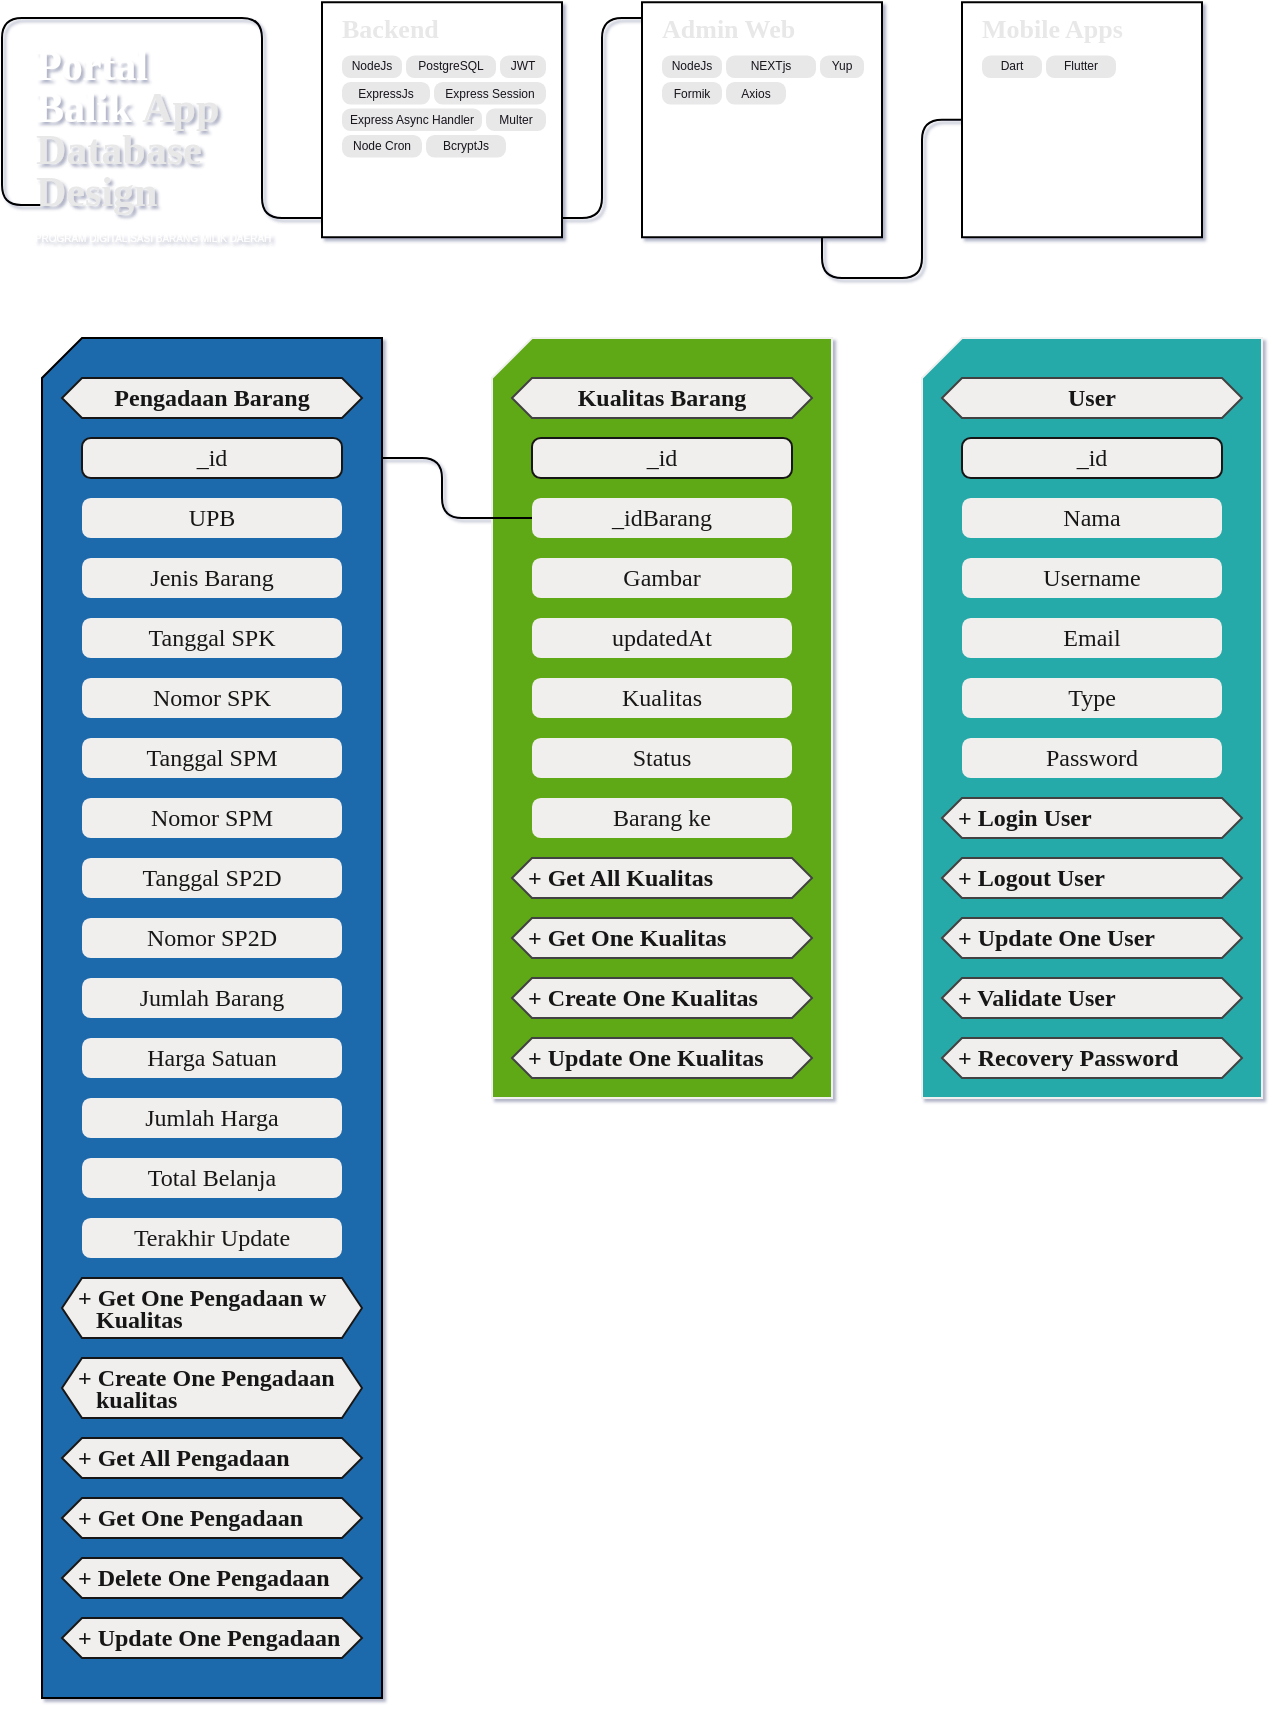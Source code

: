 <mxfile>
    <diagram id="JGajxDdjAc00qLDBg5mU" name="DB Design">
        <mxGraphModel dx="322" dy="124" grid="1" gridSize="10" guides="1" tooltips="1" connect="1" arrows="1" fold="1" page="1" pageScale="1" pageWidth="850" pageHeight="1100" background="none" math="0" shadow="1">
            <root>
                <mxCell id="0"/>
                <mxCell id="1" parent="0"/>
                <mxCell id="62" value="" style="group;" vertex="1" connectable="0" parent="1">
                    <mxGeometry x="255" y="190" width="170" height="380" as="geometry"/>
                </mxCell>
                <mxCell id="24" value="" style="shape=card;whiteSpace=wrap;html=1;fontFamily=Garamond;size=20;fillColor=#60a917;fontColor=#ffffff;strokeColor=#F0F0F0;" vertex="1" parent="62">
                    <mxGeometry width="170" height="380" as="geometry"/>
                </mxCell>
                <mxCell id="25" value="&lt;span&gt;&lt;font face=&quot;Garamond&quot;&gt;Kualitas Barang&lt;/font&gt;&lt;/span&gt;" style="shape=hexagon;perimeter=hexagonPerimeter2;whiteSpace=wrap;html=1;fixedSize=1;size=10;fontStyle=1;fillColor=#F0EFED;fontColor=#191919;strokeColor=#434242;" vertex="1" parent="62">
                    <mxGeometry x="10" y="20" width="150" height="20" as="geometry"/>
                </mxCell>
                <mxCell id="40" value="_id" style="rounded=1;whiteSpace=wrap;html=1;fontFamily=Garamond;fillColor=#F0EFED;fontColor=#191919;strokeColor=#191919;arcSize=22;" vertex="1" parent="62">
                    <mxGeometry x="20" y="50" width="130" height="20" as="geometry"/>
                </mxCell>
                <mxCell id="41" value="_idBarang" style="rounded=1;whiteSpace=wrap;html=1;fontFamily=Garamond;fillColor=#F0EFED;fontColor=#191919;strokeColor=none;arcSize=22;gradientColor=none;" vertex="1" parent="62">
                    <mxGeometry x="20" y="80" width="130" height="20" as="geometry"/>
                </mxCell>
                <mxCell id="42" value="Gambar" style="rounded=1;whiteSpace=wrap;html=1;fontFamily=Garamond;fillColor=#F0EFED;fontColor=#191919;strokeColor=none;arcSize=22;gradientColor=none;" vertex="1" parent="62">
                    <mxGeometry x="20" y="110" width="130" height="20" as="geometry"/>
                </mxCell>
                <mxCell id="43" value="updatedAt" style="rounded=1;whiteSpace=wrap;html=1;fontFamily=Garamond;fillColor=#F0EFED;fontColor=#191919;strokeColor=none;arcSize=22;gradientColor=none;" vertex="1" parent="62">
                    <mxGeometry x="20" y="140" width="130" height="20" as="geometry"/>
                </mxCell>
                <mxCell id="44" value="Kualitas" style="rounded=1;whiteSpace=wrap;html=1;fontFamily=Garamond;fillColor=#F0EFED;fontColor=#191919;strokeColor=none;arcSize=22;gradientColor=none;" vertex="1" parent="62">
                    <mxGeometry x="20" y="170" width="130" height="20" as="geometry"/>
                </mxCell>
                <mxCell id="45" value="Status" style="rounded=1;whiteSpace=wrap;html=1;fontFamily=Garamond;fillColor=#F0EFED;fontColor=#191919;strokeColor=none;arcSize=22;gradientColor=none;" vertex="1" parent="62">
                    <mxGeometry x="20" y="200" width="130" height="20" as="geometry"/>
                </mxCell>
                <mxCell id="46" value="Barang ke" style="rounded=1;whiteSpace=wrap;html=1;fontFamily=Garamond;fillColor=#F0EFED;fontColor=#191919;strokeColor=none;arcSize=22;gradientColor=none;" vertex="1" parent="62">
                    <mxGeometry x="20" y="230" width="130" height="20" as="geometry"/>
                </mxCell>
                <mxCell id="53" value="&lt;div style=&quot;&quot;&gt;&lt;span style=&quot;font-family: Garamond; background-color: initial;&quot;&gt;&amp;nbsp; + Get All Kualitas&lt;/span&gt;&lt;/div&gt;" style="shape=hexagon;perimeter=hexagonPerimeter2;whiteSpace=wrap;html=1;fixedSize=1;size=10;fontStyle=1;fillColor=#F0EFED;fontColor=#191919;strokeColor=#434242;align=left;" vertex="1" parent="62">
                    <mxGeometry x="10" y="260" width="150" height="20" as="geometry"/>
                </mxCell>
                <mxCell id="54" value="&lt;div style=&quot;&quot;&gt;&lt;span style=&quot;font-family: Garamond; background-color: initial;&quot;&gt;&amp;nbsp; + Create One Kualitas&lt;/span&gt;&lt;/div&gt;" style="shape=hexagon;perimeter=hexagonPerimeter2;whiteSpace=wrap;html=1;fixedSize=1;size=10;fontStyle=1;fillColor=#F0EFED;fontColor=#191919;strokeColor=#434242;align=left;" vertex="1" parent="62">
                    <mxGeometry x="10" y="320" width="150" height="20" as="geometry"/>
                </mxCell>
                <mxCell id="56" value="&lt;div style=&quot;&quot;&gt;&lt;span style=&quot;font-family: Garamond; background-color: initial;&quot;&gt;&amp;nbsp; + Update One Kualitas&lt;/span&gt;&lt;/div&gt;" style="shape=hexagon;perimeter=hexagonPerimeter2;whiteSpace=wrap;html=1;fixedSize=1;size=10;fontStyle=1;fillColor=#F0EFED;fontColor=#191919;strokeColor=#434242;align=left;" vertex="1" parent="62">
                    <mxGeometry x="10" y="350" width="150" height="20" as="geometry"/>
                </mxCell>
                <mxCell id="58" value="&lt;div style=&quot;&quot;&gt;&lt;span style=&quot;font-family: Garamond; background-color: initial;&quot;&gt;&amp;nbsp; + Get One Kualitas&lt;/span&gt;&lt;/div&gt;" style="shape=hexagon;perimeter=hexagonPerimeter2;whiteSpace=wrap;html=1;fixedSize=1;size=10;fontStyle=1;fillColor=#F0EFED;fontColor=#191919;strokeColor=#434242;align=left;" vertex="1" parent="62">
                    <mxGeometry x="10" y="290" width="150" height="20" as="geometry"/>
                </mxCell>
                <mxCell id="60" style="edgeStyle=orthogonalEdgeStyle;html=1;entryX=1;entryY=0.5;entryDx=0;entryDy=0;fontFamily=Garamond;endArrow=oval;endFill=1;" edge="1" parent="1" source="41" target="8">
                    <mxGeometry relative="1" as="geometry">
                        <Array as="points">
                            <mxPoint x="230" y="280"/>
                            <mxPoint x="230" y="250"/>
                        </Array>
                    </mxGeometry>
                </mxCell>
                <mxCell id="64" value="&lt;p style=&quot;line-height: 100%;&quot;&gt;&lt;font style=&quot;font-size: 21px;&quot;&gt;&lt;span style=&quot;color: rgb(255, 255, 255);&quot;&gt;Portal Balik&amp;nbsp;&lt;/span&gt;App &lt;br&gt;Database&lt;br&gt;Design&amp;nbsp;&lt;/font&gt;&lt;/p&gt;" style="text;strokeColor=none;align=left;fillColor=none;html=1;verticalAlign=middle;whiteSpace=wrap;rounded=0;fontFamily=Garamond;fontColor=#E8E8E8;fontSize=21;fontStyle=1;horizontal=1;spacing=-3;spacingBottom=0;" vertex="1" parent="1">
                    <mxGeometry x="30" y="29.63" width="110" height="110" as="geometry"/>
                </mxCell>
                <mxCell id="63" value="" style="group;" vertex="1" connectable="0" parent="1">
                    <mxGeometry x="30" y="190" width="170" height="680" as="geometry"/>
                </mxCell>
                <mxCell id="22" value="" style="shape=card;whiteSpace=wrap;html=1;fontFamily=Garamond;size=20;fillColor=#1F6AAC;" vertex="1" parent="63">
                    <mxGeometry width="170" height="680" as="geometry"/>
                </mxCell>
                <mxCell id="5" value="&lt;span&gt;&lt;font face=&quot;Garamond&quot;&gt;Pengadaan Barang&lt;/font&gt;&lt;/span&gt;" style="shape=hexagon;perimeter=hexagonPerimeter2;whiteSpace=wrap;html=1;fixedSize=1;size=10;fontStyle=1;fillColor=#F0EFED;fontColor=#191919;strokeColor=#191919;" vertex="1" parent="63">
                    <mxGeometry x="10" y="20" width="150" height="20" as="geometry"/>
                </mxCell>
                <mxCell id="8" value="_id" style="rounded=1;whiteSpace=wrap;html=1;fontFamily=Garamond;fillColor=#F0EFED;fontColor=#191919;strokeColor=#191919;arcSize=22;" vertex="1" parent="63">
                    <mxGeometry x="20" y="50" width="130" height="20" as="geometry"/>
                </mxCell>
                <mxCell id="9" value="UPB" style="rounded=1;whiteSpace=wrap;html=1;fontFamily=Garamond;fillColor=#F0EFED;fontColor=#191919;strokeColor=none;arcSize=22;gradientColor=none;" vertex="1" parent="63">
                    <mxGeometry x="20" y="80" width="130" height="20" as="geometry"/>
                </mxCell>
                <mxCell id="10" value="Jenis Barang" style="rounded=1;whiteSpace=wrap;html=1;fontFamily=Garamond;fillColor=#F0EFED;fontColor=#191919;strokeColor=none;arcSize=22;gradientColor=none;" vertex="1" parent="63">
                    <mxGeometry x="20" y="110" width="130" height="20" as="geometry"/>
                </mxCell>
                <mxCell id="11" value="Tanggal SPK" style="rounded=1;whiteSpace=wrap;html=1;fontFamily=Garamond;fillColor=#F0EFED;fontColor=#191919;strokeColor=none;arcSize=22;gradientColor=none;" vertex="1" parent="63">
                    <mxGeometry x="20" y="140" width="130" height="20" as="geometry"/>
                </mxCell>
                <mxCell id="12" value="Nomor SPK" style="rounded=1;whiteSpace=wrap;html=1;fontFamily=Garamond;fillColor=#F0EFED;fontColor=#191919;strokeColor=none;arcSize=22;gradientColor=none;" vertex="1" parent="63">
                    <mxGeometry x="20" y="170" width="130" height="20" as="geometry"/>
                </mxCell>
                <mxCell id="13" value="Tanggal SPM" style="rounded=1;whiteSpace=wrap;html=1;fontFamily=Garamond;fillColor=#F0EFED;fontColor=#191919;strokeColor=none;arcSize=22;gradientColor=none;" vertex="1" parent="63">
                    <mxGeometry x="20" y="200" width="130" height="20" as="geometry"/>
                </mxCell>
                <mxCell id="14" value="Nomor SPM" style="rounded=1;whiteSpace=wrap;html=1;fontFamily=Garamond;fillColor=#F0EFED;fontColor=#191919;strokeColor=none;arcSize=22;gradientColor=none;" vertex="1" parent="63">
                    <mxGeometry x="20" y="230" width="130" height="20" as="geometry"/>
                </mxCell>
                <mxCell id="15" value="Nomor SP2D" style="rounded=1;whiteSpace=wrap;html=1;fontFamily=Garamond;fillColor=#F0EFED;fontColor=#191919;strokeColor=none;arcSize=22;gradientColor=none;" vertex="1" parent="63">
                    <mxGeometry x="20" y="290" width="130" height="20" as="geometry"/>
                </mxCell>
                <mxCell id="16" value="Tanggal SP2D" style="rounded=1;whiteSpace=wrap;html=1;fontFamily=Garamond;fillColor=#F0EFED;fontColor=#191919;strokeColor=none;arcSize=22;gradientColor=none;" vertex="1" parent="63">
                    <mxGeometry x="20" y="260" width="130" height="20" as="geometry"/>
                </mxCell>
                <mxCell id="17" value="Jumlah Barang" style="rounded=1;whiteSpace=wrap;html=1;fontFamily=Garamond;fillColor=#F0EFED;fontColor=#191919;strokeColor=none;arcSize=22;gradientColor=none;" vertex="1" parent="63">
                    <mxGeometry x="20" y="320" width="130" height="20" as="geometry"/>
                </mxCell>
                <mxCell id="18" value="Harga Satuan" style="rounded=1;whiteSpace=wrap;html=1;fontFamily=Garamond;fillColor=#F0EFED;fontColor=#191919;strokeColor=none;arcSize=22;gradientColor=none;" vertex="1" parent="63">
                    <mxGeometry x="20" y="350" width="130" height="20" as="geometry"/>
                </mxCell>
                <mxCell id="19" value="Jumlah Harga" style="rounded=1;whiteSpace=wrap;html=1;fontFamily=Garamond;fillColor=#F0EFED;fontColor=#191919;strokeColor=none;arcSize=22;gradientColor=none;" vertex="1" parent="63">
                    <mxGeometry x="20" y="380" width="130" height="20" as="geometry"/>
                </mxCell>
                <mxCell id="20" value="Total Belanja" style="rounded=1;whiteSpace=wrap;html=1;fontFamily=Garamond;fillColor=#F0EFED;fontColor=#191919;strokeColor=none;arcSize=22;gradientColor=none;" vertex="1" parent="63">
                    <mxGeometry x="20" y="410" width="130" height="20" as="geometry"/>
                </mxCell>
                <mxCell id="47" value="&lt;div style=&quot;&quot;&gt;&lt;span style=&quot;font-family: Garamond; background-color: initial;&quot;&gt;&amp;nbsp; + Get All Pengadaan&amp;nbsp;&lt;/span&gt;&lt;/div&gt;" style="shape=hexagon;perimeter=hexagonPerimeter2;whiteSpace=wrap;html=1;fixedSize=1;size=10;fontStyle=1;fillColor=#F0EFED;fontColor=#191919;strokeColor=#191919;align=left;" vertex="1" parent="63">
                    <mxGeometry x="10" y="550" width="150" height="20" as="geometry"/>
                </mxCell>
                <mxCell id="48" value="&lt;div style=&quot;&quot;&gt;&lt;span style=&quot;font-family: Garamond; background-color: initial;&quot;&gt;&amp;nbsp; + Get One Pengadaan&amp;nbsp;&lt;/span&gt;&lt;/div&gt;" style="shape=hexagon;perimeter=hexagonPerimeter2;whiteSpace=wrap;html=1;fixedSize=1;size=10;fontStyle=1;fillColor=#F0EFED;fontColor=#191919;strokeColor=#191919;align=left;" vertex="1" parent="63">
                    <mxGeometry x="10" y="580" width="150" height="20" as="geometry"/>
                </mxCell>
                <mxCell id="49" value="&lt;div style=&quot;&quot;&gt;&lt;span style=&quot;font-family: Garamond; background-color: initial;&quot;&gt;&amp;nbsp; + Delete One Pengadaan&lt;/span&gt;&lt;/div&gt;" style="shape=hexagon;perimeter=hexagonPerimeter2;whiteSpace=wrap;html=1;fixedSize=1;size=10;fontStyle=1;fillColor=#F0EFED;fontColor=#191919;strokeColor=#191919;align=left;" vertex="1" parent="63">
                    <mxGeometry x="10" y="610" width="150" height="20" as="geometry"/>
                </mxCell>
                <mxCell id="50" value="Terakhir Update" style="rounded=1;whiteSpace=wrap;html=1;fontFamily=Garamond;fillColor=#F0EFED;fontColor=#191919;strokeColor=none;arcSize=22;gradientColor=none;" vertex="1" parent="63">
                    <mxGeometry x="20" y="440" width="130" height="20" as="geometry"/>
                </mxCell>
                <mxCell id="52" value="&lt;div style=&quot;&quot;&gt;&lt;span style=&quot;font-family: Garamond; background-color: initial;&quot;&gt;&amp;nbsp; + Update One Pengadaan&lt;/span&gt;&lt;/div&gt;" style="shape=hexagon;perimeter=hexagonPerimeter2;whiteSpace=wrap;html=1;fixedSize=1;size=10;fontStyle=1;fillColor=#F0EFED;fontColor=#191919;strokeColor=#191919;align=left;" vertex="1" parent="63">
                    <mxGeometry x="10" y="640" width="150" height="20" as="geometry"/>
                </mxCell>
                <mxCell id="55" value="&lt;div style=&quot;line-height: 90%;&quot;&gt;&lt;span style=&quot;font-family: Garamond; background-color: initial;&quot;&gt;&amp;nbsp; + Get One Pengadaan w&amp;nbsp; &lt;br&gt;&amp;nbsp; &amp;nbsp; &amp;nbsp;Kualitas&lt;/span&gt;&lt;/div&gt;" style="shape=hexagon;perimeter=hexagonPerimeter2;whiteSpace=wrap;html=1;fixedSize=1;size=10;fontStyle=1;fillColor=#F0EFED;fontColor=#191919;strokeColor=#191919;align=left;" vertex="1" parent="63">
                    <mxGeometry x="10" y="470" width="150" height="30" as="geometry"/>
                </mxCell>
                <mxCell id="61" value="&lt;div style=&quot;line-height: 90%;&quot;&gt;&lt;span style=&quot;font-family: Garamond;&quot;&gt;&amp;nbsp; + Create One Pengadaan &lt;br&gt;&amp;nbsp; &amp;nbsp; &amp;nbsp;kualitas&lt;/span&gt;&lt;br&gt;&lt;/div&gt;" style="shape=hexagon;perimeter=hexagonPerimeter2;whiteSpace=wrap;html=1;fixedSize=1;size=10;fontStyle=1;fillColor=#F0EFED;fontColor=#191919;strokeColor=#191919;align=left;" vertex="1" parent="63">
                    <mxGeometry x="10" y="510" width="150" height="30" as="geometry"/>
                </mxCell>
                <mxCell id="115" style="edgeStyle=orthogonalEdgeStyle;html=1;entryX=0;entryY=0.067;entryDx=0;entryDy=0;fontSize=6;fontColor=#18141D;endArrow=none;endFill=0;exitX=1;exitY=0.918;exitDx=0;exitDy=0;exitPerimeter=0;entryPerimeter=0;" edge="1" parent="1" source="67" target="104">
                    <mxGeometry relative="1" as="geometry"/>
                </mxCell>
                <mxCell id="67" value="" style="rounded=0;whiteSpace=wrap;html=1;" vertex="1" parent="1">
                    <mxGeometry x="170" y="22.13" width="120" height="117.5" as="geometry"/>
                </mxCell>
                <mxCell id="68" style="edgeStyle=orthogonalEdgeStyle;html=1;endArrow=none;endFill=0;fontColor=#E8E8E8;exitX=-0.008;exitY=0.853;exitDx=0;exitDy=0;exitPerimeter=0;" edge="1" parent="1" source="64" target="67">
                    <mxGeometry relative="1" as="geometry">
                        <mxPoint x="10" y="130" as="sourcePoint"/>
                        <Array as="points">
                            <mxPoint x="10" y="124"/>
                            <mxPoint x="10" y="30"/>
                            <mxPoint x="140" y="30"/>
                            <mxPoint x="140" y="130"/>
                        </Array>
                    </mxGeometry>
                </mxCell>
                <mxCell id="70" value="Backend" style="text;strokeColor=none;align=left;fillColor=none;html=1;verticalAlign=middle;whiteSpace=wrap;rounded=0;fontFamily=Garamond;fontColor=#E8E8E8;fontSize=13;fontStyle=1;horizontal=1;spacing=0;spacingBottom=0;" vertex="1" parent="1">
                    <mxGeometry x="180" y="30" width="90" height="10" as="geometry"/>
                </mxCell>
                <mxCell id="71" value="&lt;font color=&quot;#18141d&quot; style=&quot;font-size: 6px;&quot;&gt;NodeJs&lt;/font&gt;" style="rounded=1;whiteSpace=wrap;html=1;fontSize=6;fontColor=#E8E8E8;strokeColor=none;fillColor=#E8E8E8;arcSize=38;" vertex="1" parent="1">
                    <mxGeometry x="180" y="48.75" width="30" height="11.25" as="geometry"/>
                </mxCell>
                <mxCell id="72" value="&lt;font color=&quot;#18141d&quot; style=&quot;font-size: 6px;&quot;&gt;PostgreSQL&lt;/font&gt;" style="rounded=1;whiteSpace=wrap;html=1;fontSize=6;fontColor=#E8E8E8;strokeColor=none;fillColor=#E8E8E8;arcSize=38;" vertex="1" parent="1">
                    <mxGeometry x="212" y="48.75" width="45" height="11.25" as="geometry"/>
                </mxCell>
                <mxCell id="73" value="&lt;font color=&quot;#18141d&quot; style=&quot;font-size: 6px;&quot;&gt;ExpressJs&lt;/font&gt;" style="rounded=1;whiteSpace=wrap;html=1;fontSize=6;fontColor=#E8E8E8;strokeColor=none;fillColor=#E8E8E8;arcSize=38;" vertex="1" parent="1">
                    <mxGeometry x="180" y="62" width="44" height="11.25" as="geometry"/>
                </mxCell>
                <mxCell id="74" value="&lt;font color=&quot;#18141d&quot; style=&quot;font-size: 6px;&quot;&gt;JWT&lt;/font&gt;" style="rounded=1;whiteSpace=wrap;html=1;fontSize=6;fontColor=#E8E8E8;strokeColor=none;fillColor=#E8E8E8;arcSize=38;" vertex="1" parent="1">
                    <mxGeometry x="259" y="48.75" width="23" height="11.25" as="geometry"/>
                </mxCell>
                <mxCell id="75" value="&lt;font color=&quot;#18141d&quot; style=&quot;font-size: 6px;&quot;&gt;Express Session&lt;/font&gt;" style="rounded=1;whiteSpace=wrap;html=1;fontSize=6;fontColor=#E8E8E8;strokeColor=none;fillColor=#E8E8E8;arcSize=38;" vertex="1" parent="1">
                    <mxGeometry x="226" y="62" width="56" height="11.25" as="geometry"/>
                </mxCell>
                <mxCell id="76" value="&lt;font color=&quot;#18141d&quot; style=&quot;font-size: 6px;&quot;&gt;Express Async Handler&lt;/font&gt;" style="rounded=1;whiteSpace=wrap;html=1;fontSize=6;fontColor=#E8E8E8;strokeColor=none;fillColor=#E8E8E8;arcSize=38;" vertex="1" parent="1">
                    <mxGeometry x="180" y="75.25" width="70" height="11.25" as="geometry"/>
                </mxCell>
                <mxCell id="77" value="&lt;font color=&quot;#18141d&quot; style=&quot;font-size: 6px;&quot;&gt;Multer&lt;/font&gt;" style="rounded=1;whiteSpace=wrap;html=1;fontSize=6;fontColor=#E8E8E8;strokeColor=none;fillColor=#E8E8E8;arcSize=38;" vertex="1" parent="1">
                    <mxGeometry x="252" y="75.25" width="30" height="11.25" as="geometry"/>
                </mxCell>
                <mxCell id="78" value="&lt;font color=&quot;#18141d&quot;&gt;Node Cron&lt;/font&gt;" style="rounded=1;whiteSpace=wrap;html=1;fontSize=6;fontColor=#E8E8E8;strokeColor=none;fillColor=#E8E8E8;arcSize=38;" vertex="1" parent="1">
                    <mxGeometry x="180" y="88.5" width="40" height="11.25" as="geometry"/>
                </mxCell>
                <mxCell id="79" value="&lt;font color=&quot;#18141d&quot;&gt;BcryptJs&lt;/font&gt;" style="rounded=1;whiteSpace=wrap;html=1;fontSize=6;fontColor=#E8E8E8;strokeColor=none;fillColor=#E8E8E8;arcSize=38;" vertex="1" parent="1">
                    <mxGeometry x="222" y="88.5" width="40" height="11.25" as="geometry"/>
                </mxCell>
                <mxCell id="101" value="" style="group" vertex="1" connectable="0" parent="1">
                    <mxGeometry x="470" y="190" width="170" height="380" as="geometry"/>
                </mxCell>
                <mxCell id="81" value="" style="shape=card;whiteSpace=wrap;html=1;fontFamily=Garamond;size=20;fillColor=#27A9A9;fontColor=#ffffff;strokeColor=#F0F0F0;" vertex="1" parent="101">
                    <mxGeometry width="170" height="380" as="geometry"/>
                </mxCell>
                <mxCell id="82" value="&lt;span&gt;&lt;font face=&quot;Garamond&quot;&gt;User&lt;/font&gt;&lt;/span&gt;" style="shape=hexagon;perimeter=hexagonPerimeter2;whiteSpace=wrap;html=1;fixedSize=1;size=10;fontStyle=1;fillColor=#F0EFED;fontColor=#191919;strokeColor=#434242;" vertex="1" parent="101">
                    <mxGeometry x="10" y="20" width="150" height="20" as="geometry"/>
                </mxCell>
                <mxCell id="83" value="_id" style="rounded=1;whiteSpace=wrap;html=1;fontFamily=Garamond;fillColor=#F0EFED;fontColor=#191919;strokeColor=#191919;arcSize=22;" vertex="1" parent="101">
                    <mxGeometry x="20" y="50" width="130" height="20" as="geometry"/>
                </mxCell>
                <mxCell id="84" value="Nama" style="rounded=1;whiteSpace=wrap;html=1;fontFamily=Garamond;fillColor=#F0EFED;fontColor=#191919;strokeColor=none;arcSize=22;gradientColor=none;" vertex="1" parent="101">
                    <mxGeometry x="20" y="80" width="130" height="20" as="geometry"/>
                </mxCell>
                <mxCell id="85" value="Username" style="rounded=1;whiteSpace=wrap;html=1;fontFamily=Garamond;fillColor=#F0EFED;fontColor=#191919;strokeColor=none;arcSize=22;gradientColor=none;" vertex="1" parent="101">
                    <mxGeometry x="20" y="110" width="130" height="20" as="geometry"/>
                </mxCell>
                <mxCell id="86" value="Email" style="rounded=1;whiteSpace=wrap;html=1;fontFamily=Garamond;fillColor=#F0EFED;fontColor=#191919;strokeColor=none;arcSize=22;gradientColor=none;" vertex="1" parent="101">
                    <mxGeometry x="20" y="140" width="130" height="20" as="geometry"/>
                </mxCell>
                <mxCell id="92" value="&lt;div style=&quot;&quot;&gt;&lt;span style=&quot;font-family: Garamond; background-color: initial;&quot;&gt;&amp;nbsp; + Login User&lt;/span&gt;&lt;/div&gt;" style="shape=hexagon;perimeter=hexagonPerimeter2;whiteSpace=wrap;html=1;fixedSize=1;size=10;fontStyle=1;fillColor=#F0EFED;fontColor=#191919;strokeColor=#434242;align=left;" vertex="1" parent="101">
                    <mxGeometry x="10" y="230" width="150" height="20" as="geometry"/>
                </mxCell>
                <mxCell id="95" value="Type" style="rounded=1;whiteSpace=wrap;html=1;fontFamily=Garamond;fillColor=#F0EFED;fontColor=#191919;strokeColor=none;arcSize=22;gradientColor=none;" vertex="1" parent="101">
                    <mxGeometry x="20" y="170" width="130" height="20" as="geometry"/>
                </mxCell>
                <mxCell id="96" value="Password" style="rounded=1;whiteSpace=wrap;html=1;fontFamily=Garamond;fillColor=#F0EFED;fontColor=#191919;strokeColor=none;arcSize=22;gradientColor=none;" vertex="1" parent="101">
                    <mxGeometry x="20" y="200" width="130" height="20" as="geometry"/>
                </mxCell>
                <mxCell id="97" value="&lt;div style=&quot;&quot;&gt;&lt;span style=&quot;font-family: Garamond; background-color: initial;&quot;&gt;&amp;nbsp; + Validate User&lt;/span&gt;&lt;/div&gt;" style="shape=hexagon;perimeter=hexagonPerimeter2;whiteSpace=wrap;html=1;fixedSize=1;size=10;fontStyle=1;fillColor=#F0EFED;fontColor=#191919;strokeColor=#434242;align=left;" vertex="1" parent="101">
                    <mxGeometry x="10" y="320" width="150" height="20" as="geometry"/>
                </mxCell>
                <mxCell id="98" value="&lt;div style=&quot;&quot;&gt;&lt;span style=&quot;font-family: Garamond; background-color: initial;&quot;&gt;&amp;nbsp; + Recovery Password&lt;/span&gt;&lt;/div&gt;" style="shape=hexagon;perimeter=hexagonPerimeter2;whiteSpace=wrap;html=1;fixedSize=1;size=10;fontStyle=1;fillColor=#F0EFED;fontColor=#191919;strokeColor=#434242;align=left;" vertex="1" parent="101">
                    <mxGeometry x="10" y="350" width="150" height="20" as="geometry"/>
                </mxCell>
                <mxCell id="99" value="&lt;div style=&quot;&quot;&gt;&lt;span style=&quot;font-family: Garamond; background-color: initial;&quot;&gt;&amp;nbsp; + Logout User&lt;/span&gt;&lt;/div&gt;" style="shape=hexagon;perimeter=hexagonPerimeter2;whiteSpace=wrap;html=1;fixedSize=1;size=10;fontStyle=1;fillColor=#F0EFED;fontColor=#191919;strokeColor=#434242;align=left;" vertex="1" parent="101">
                    <mxGeometry x="10" y="260" width="150" height="20" as="geometry"/>
                </mxCell>
                <mxCell id="100" value="&lt;div style=&quot;&quot;&gt;&lt;span style=&quot;font-family: Garamond; background-color: initial;&quot;&gt;&amp;nbsp; + Update One User&lt;/span&gt;&lt;/div&gt;" style="shape=hexagon;perimeter=hexagonPerimeter2;whiteSpace=wrap;html=1;fixedSize=1;size=10;fontStyle=1;fillColor=#F0EFED;fontColor=#191919;strokeColor=#434242;align=left;" vertex="1" parent="101">
                    <mxGeometry x="10" y="290" width="150" height="20" as="geometry"/>
                </mxCell>
                <mxCell id="127" style="edgeStyle=orthogonalEdgeStyle;html=1;entryX=0;entryY=0.5;entryDx=0;entryDy=0;fontSize=6;fontColor=#18141D;endArrow=none;endFill=0;exitX=0.75;exitY=1;exitDx=0;exitDy=0;" edge="1" parent="1" source="104" target="120">
                    <mxGeometry relative="1" as="geometry">
                        <Array as="points">
                            <mxPoint x="420" y="160"/>
                            <mxPoint x="470" y="160"/>
                            <mxPoint x="470" y="81"/>
                        </Array>
                    </mxGeometry>
                </mxCell>
                <mxCell id="104" value="" style="rounded=0;whiteSpace=wrap;html=1;" vertex="1" parent="1">
                    <mxGeometry x="330" y="22.13" width="120" height="117.5" as="geometry"/>
                </mxCell>
                <mxCell id="105" value="Admin Web" style="text;strokeColor=none;align=left;fillColor=none;html=1;verticalAlign=middle;whiteSpace=wrap;rounded=0;fontFamily=Garamond;fontColor=#E8E8E8;fontSize=13;fontStyle=1;horizontal=1;spacing=0;spacingBottom=0;" vertex="1" parent="1">
                    <mxGeometry x="340" y="30" width="90" height="10" as="geometry"/>
                </mxCell>
                <mxCell id="106" value="&lt;font color=&quot;#18141d&quot; style=&quot;font-size: 6px;&quot;&gt;NodeJs&lt;/font&gt;" style="rounded=1;whiteSpace=wrap;html=1;fontSize=6;fontColor=#E8E8E8;strokeColor=none;fillColor=#E8E8E8;arcSize=38;" vertex="1" parent="1">
                    <mxGeometry x="340" y="48.75" width="30" height="11.25" as="geometry"/>
                </mxCell>
                <mxCell id="107" value="&lt;font color=&quot;#18141d&quot; style=&quot;font-size: 6px;&quot;&gt;NEXTjs&lt;/font&gt;" style="rounded=1;whiteSpace=wrap;html=1;fontSize=6;fontColor=#E8E8E8;strokeColor=none;fillColor=#E8E8E8;arcSize=38;" vertex="1" parent="1">
                    <mxGeometry x="372" y="48.75" width="45" height="11.25" as="geometry"/>
                </mxCell>
                <mxCell id="116" value="&lt;font color=&quot;#18141d&quot; style=&quot;font-size: 6px;&quot;&gt;Yup&lt;/font&gt;" style="rounded=1;whiteSpace=wrap;html=1;fontSize=6;fontColor=#E8E8E8;strokeColor=none;fillColor=#E8E8E8;arcSize=38;" vertex="1" parent="1">
                    <mxGeometry x="419" y="48.75" width="22" height="11.25" as="geometry"/>
                </mxCell>
                <mxCell id="118" value="&lt;font color=&quot;#18141d&quot;&gt;Formik&lt;/font&gt;" style="rounded=1;whiteSpace=wrap;html=1;fontSize=6;fontColor=#E8E8E8;strokeColor=none;fillColor=#E8E8E8;arcSize=38;" vertex="1" parent="1">
                    <mxGeometry x="340" y="62" width="30" height="11.25" as="geometry"/>
                </mxCell>
                <mxCell id="119" value="&lt;font color=&quot;#18141d&quot;&gt;Axios&lt;/font&gt;" style="rounded=1;whiteSpace=wrap;html=1;fontSize=6;fontColor=#E8E8E8;strokeColor=none;fillColor=#E8E8E8;arcSize=38;" vertex="1" parent="1">
                    <mxGeometry x="372" y="62" width="30" height="11.25" as="geometry"/>
                </mxCell>
                <mxCell id="120" value="" style="rounded=0;whiteSpace=wrap;html=1;" vertex="1" parent="1">
                    <mxGeometry x="490" y="22.13" width="120" height="117.5" as="geometry"/>
                </mxCell>
                <mxCell id="121" value="Mobile Apps" style="text;strokeColor=none;align=left;fillColor=none;html=1;verticalAlign=middle;whiteSpace=wrap;rounded=0;fontFamily=Garamond;fontColor=#E8E8E8;fontSize=13;fontStyle=1;horizontal=1;spacing=0;spacingBottom=0;" vertex="1" parent="1">
                    <mxGeometry x="500" y="30" width="90" height="10" as="geometry"/>
                </mxCell>
                <mxCell id="122" value="&lt;font color=&quot;#18141d&quot; style=&quot;font-size: 6px;&quot;&gt;Dart&lt;/font&gt;" style="rounded=1;whiteSpace=wrap;html=1;fontSize=6;fontColor=#E8E8E8;strokeColor=none;fillColor=#E8E8E8;arcSize=38;" vertex="1" parent="1">
                    <mxGeometry x="500" y="48.75" width="30" height="11.25" as="geometry"/>
                </mxCell>
                <mxCell id="128" value="&lt;font color=&quot;#18141d&quot; style=&quot;font-size: 6px;&quot;&gt;Flutter&lt;/font&gt;" style="rounded=1;whiteSpace=wrap;html=1;fontSize=6;fontColor=#E8E8E8;strokeColor=none;fillColor=#E8E8E8;arcSize=38;" vertex="1" parent="1">
                    <mxGeometry x="532" y="48.75" width="35" height="11.25" as="geometry"/>
                </mxCell>
                <mxCell id="vmELTBeXndxvitrxORcn-128" value="&amp;nbsp;PROGRAM DIGITALISASI BARANG MILIK DAERAH" style="text;whiteSpace=wrap;html=1;fontSize=5;fontColor=#FFFFFF;spacing=0;" vertex="1" parent="1">
                    <mxGeometry x="25" y="131.63" width="120" height="14" as="geometry"/>
                </mxCell>
            </root>
        </mxGraphModel>
    </diagram>
    <diagram id="CoaLw-1lhX7iPNmkBTet" name="Page-2">
        <mxGraphModel dx="1386" dy="535" grid="1" gridSize="10" guides="1" tooltips="1" connect="1" arrows="1" fold="1" page="1" pageScale="1" pageWidth="850" pageHeight="1100" math="0" shadow="0">
            <root>
                <mxCell id="0"/>
                <mxCell id="1" parent="0"/>
            </root>
        </mxGraphModel>
    </diagram>
</mxfile>